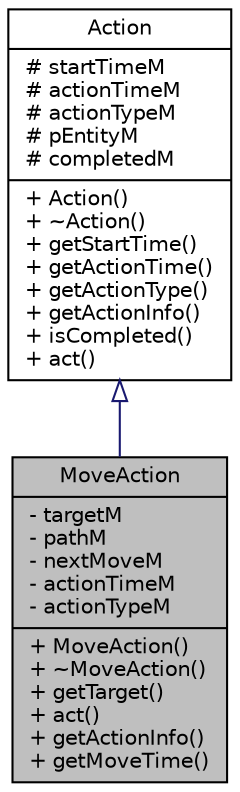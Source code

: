 digraph "MoveAction"
{
 // LATEX_PDF_SIZE
  edge [fontname="Helvetica",fontsize="10",labelfontname="Helvetica",labelfontsize="10"];
  node [fontname="Helvetica",fontsize="10",shape=record];
  Node1 [label="{MoveAction\n|- targetM\l- pathM\l- nextMoveM\l- actionTimeM\l- actionTypeM\l|+ MoveAction()\l+ ~MoveAction()\l+ getTarget()\l+ act()\l+ getActionInfo()\l+ getMoveTime()\l}",height=0.2,width=0.4,color="black", fillcolor="grey75", style="filled", fontcolor="black",tooltip="Action used for moving."];
  Node2 -> Node1 [dir="back",color="midnightblue",fontsize="10",style="solid",arrowtail="onormal",fontname="Helvetica"];
  Node2 [label="{Action\n|# startTimeM\l# actionTimeM\l# actionTypeM\l# pEntityM\l# completedM\l|+ Action()\l+ ~Action()\l+ getStartTime()\l+ getActionTime()\l+ getActionType()\l+ getActionInfo()\l+ isCompleted()\l+ act()\l}",height=0.2,width=0.4,color="black", fillcolor="white", style="filled",URL="$classAction.html",tooltip="Represents an action that an entity can perform."];
}
